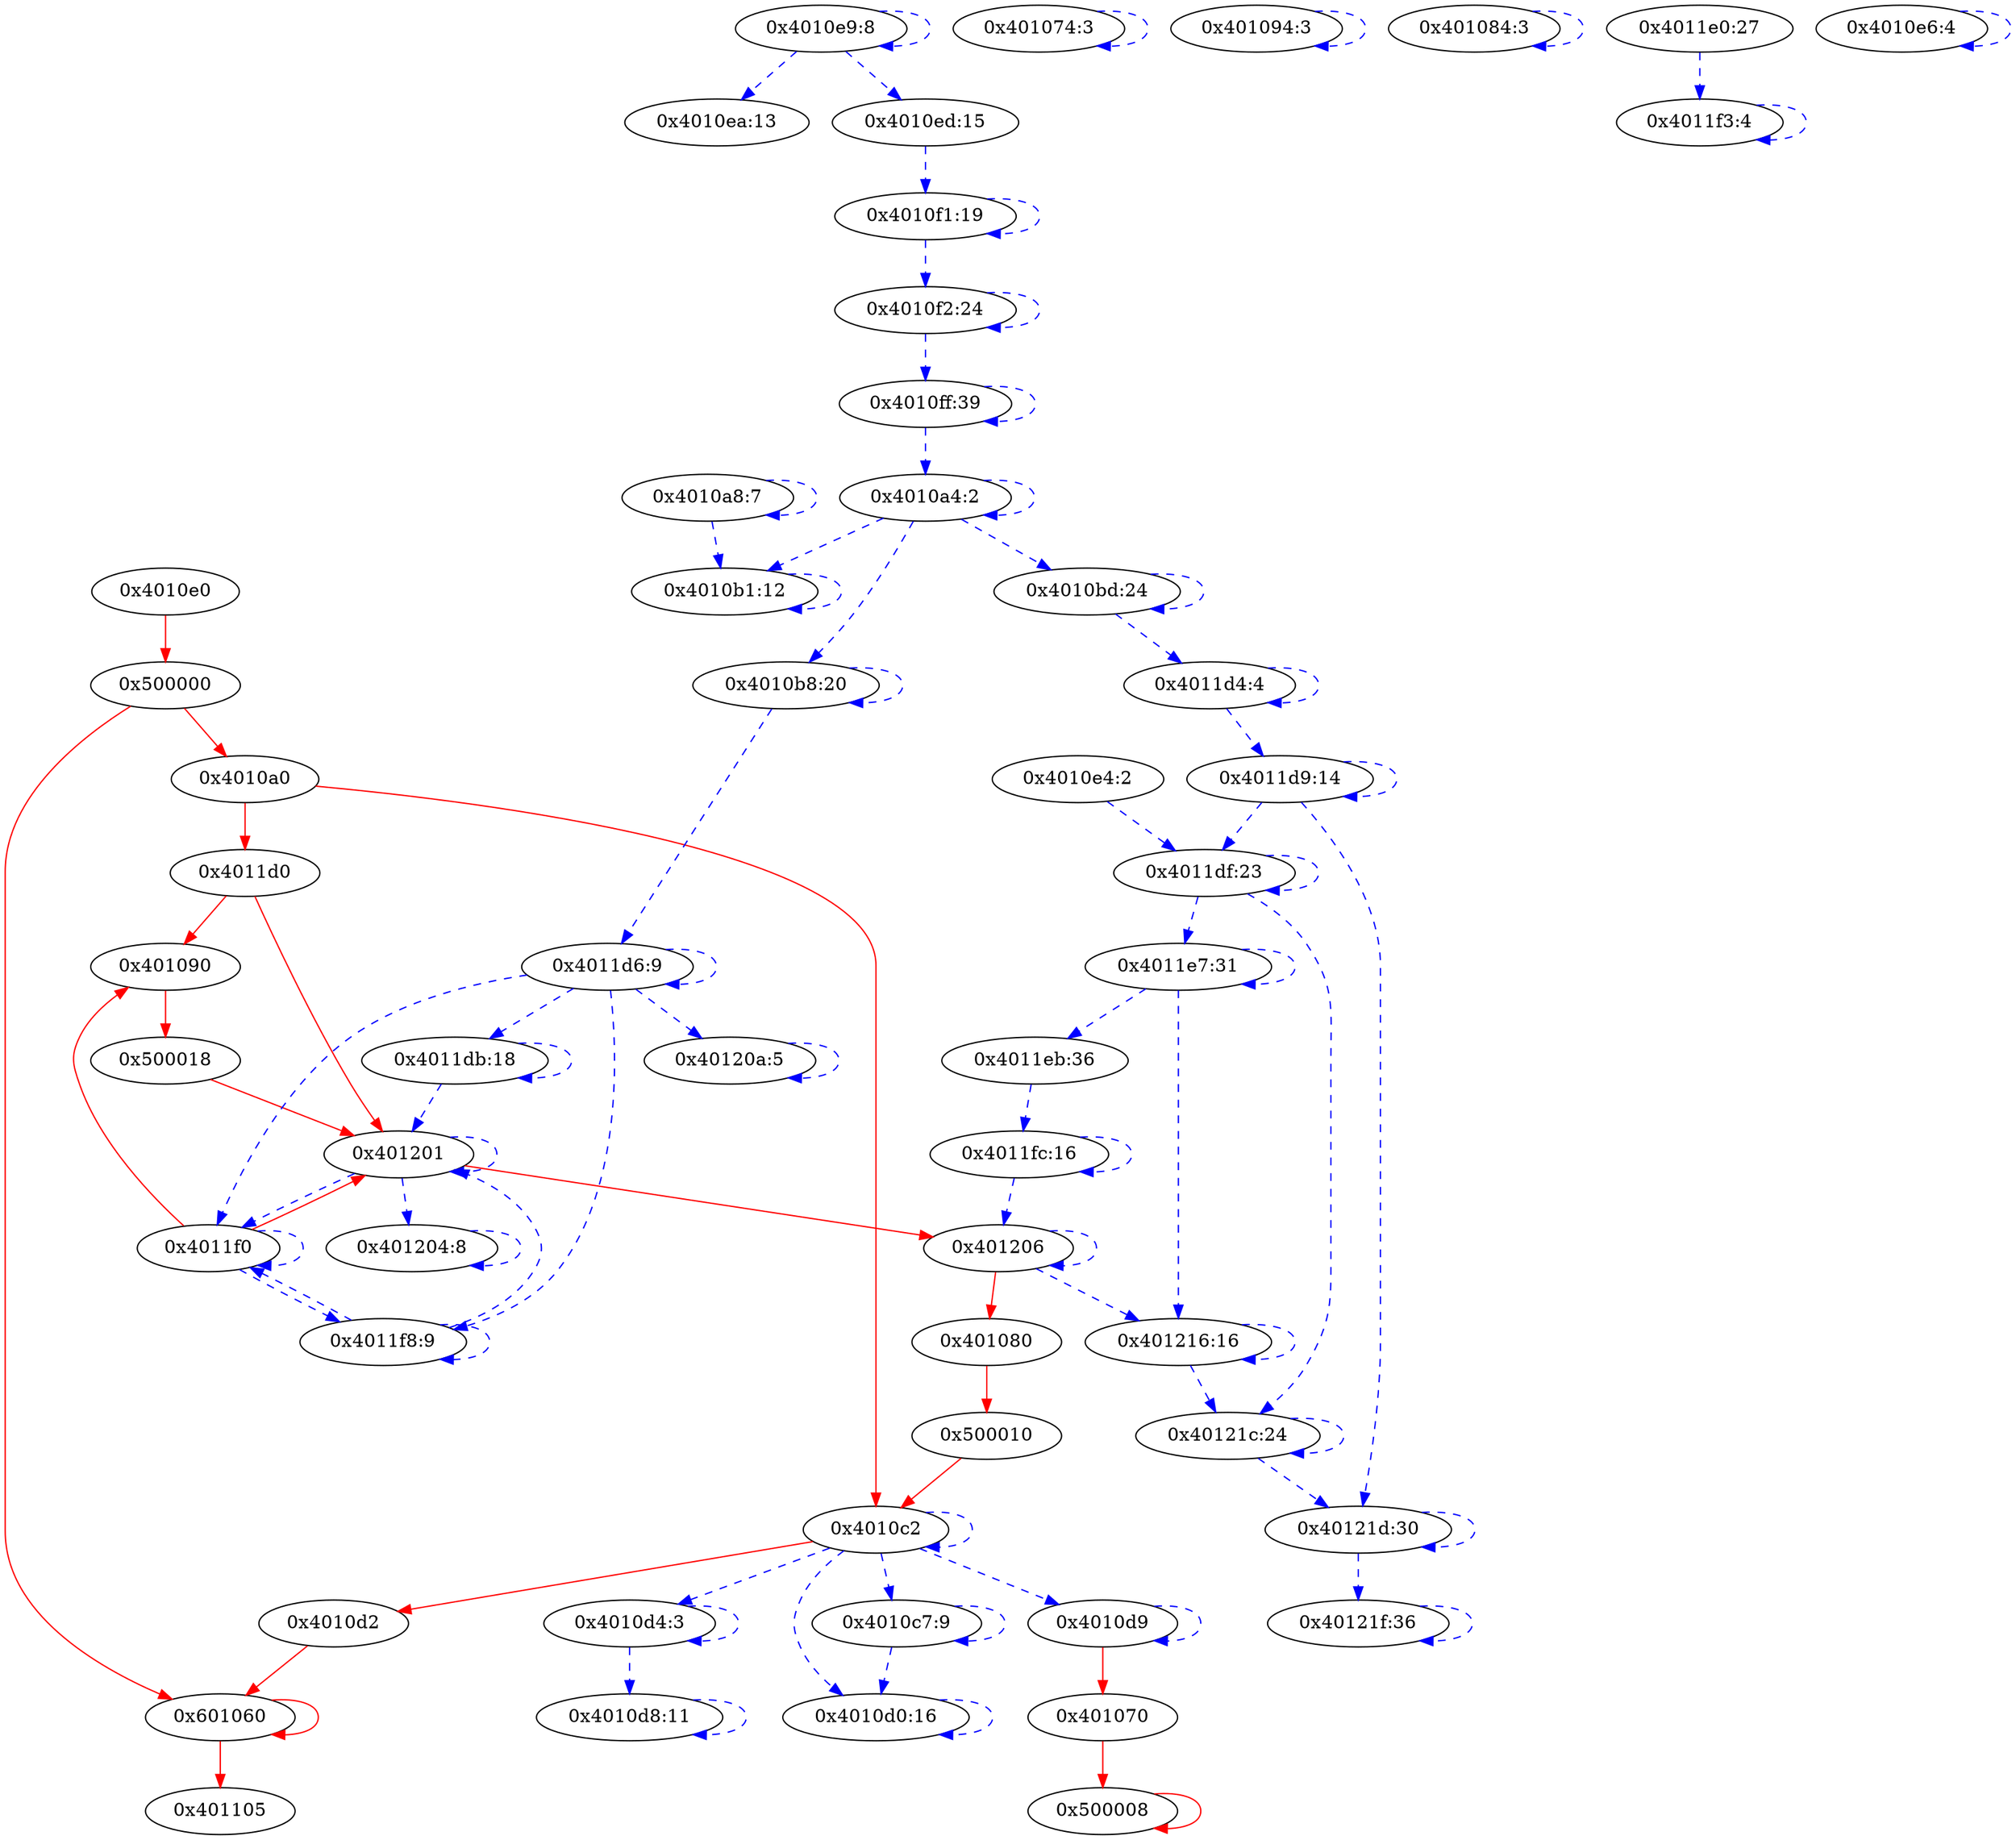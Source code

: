digraph {
"4010e0" [label="0x4010e0"];
500000 [label="0x500000"];
"4010a0" [label="0x4010a0"];
"4011d0" [label="0x4011d0"];
401090 [label="0x401090"];
500018 [label="0x500018"];
401201 [label="0x401201"];
"4011f0" [label="0x4011f0"];
401206 [label="0x401206"];
401080 [label="0x401080"];
500010 [label="0x500010"];
601060 [label="0x601060"];
"4010c2" [label="0x4010c2"];
"4010d2" [label="0x4010d2"];
"4010d9" [label="0x4010d9"];
401070 [label="0x401070"];
500008 [label="0x500008"];
401105 [label="0x401105"];
401074 [label="0x401074:3"];
401094 [label="0x401094:3"];
401084 [label="0x401084:3"];
"4011f8" [label="0x4011f8:9"];
"4011f3" [label="0x4011f3:4"];
"4011fc" [label="0x4011fc:16"];
401204 [label="0x401204:8"];
401216 [label="0x401216:16"];
"40120a" [label="0x40120a:5"];
"40121c" [label="0x40121c:24"];
"40121d" [label="0x40121d:30"];
"40121f" [label="0x40121f:36"];
"4010a4" [label="0x4010a4:2"];
"4010b1" [label="0x4010b1:12"];
"4010b8" [label="0x4010b8:20"];
"4010bd" [label="0x4010bd:24"];
"4010a8" [label="0x4010a8:7"];
"4011d6" [label="0x4011d6:9"];
"4011d4" [label="0x4011d4:4"];
"4011d9" [label="0x4011d9:14"];
"4011db" [label="0x4011db:18"];
"4011df" [label="0x4011df:23"];
"4011e7" [label="0x4011e7:31"];
"4011eb" [label="0x4011eb:36"];
"4010d4" [label="0x4010d4:3"];
"4010c7" [label="0x4010c7:9"];
"4010d0" [label="0x4010d0:16"];
"4010d8" [label="0x4010d8:11"];
"4011e0" [label="0x4011e0:27"];
"4010e6" [label="0x4010e6:4"];
"4010e9" [label="0x4010e9:8"];
"4010ea" [label="0x4010ea:13"];
"4010ed" [label="0x4010ed:15"];
"4010f1" [label="0x4010f1:19"];
"4010f2" [label="0x4010f2:24"];
"4010ff" [label="0x4010ff:39"];
"4010e4" [label="0x4010e4:2"];
"4010e0" -> 500000 [type=control, color=red, style=solid];
500000 -> "4010a0" [type=control, color=red, style=solid];
500000 -> 601060 [type=control, color=red, style=solid];
"4010a0" -> "4011d0" [type=control, color=red, style=solid];
"4010a0" -> "4010c2" [type=control, color=red, style=solid];
"4011d0" -> 401090 [type=control, color=red, style=solid];
"4011d0" -> 401201 [type=control, color=red, style=solid];
401090 -> 500018 [type=control, color=red, style=solid];
500018 -> 401201 [type=control, color=red, style=solid];
401201 -> "4011f0" [type=data, color=blue, style=dashed];
401201 -> 401206 [type=control, color=red, style=solid];
401201 -> 401201 [type=data, color=blue, style=dashed];
401201 -> 401204 [type=data, color=blue, style=dashed];
"4011f0" -> 401090 [type=control, color=red, style=solid];
"4011f0" -> 401201 [type=control, color=red, style=solid];
"4011f0" -> "4011f0" [type=data, color=blue, style=dashed];
"4011f0" -> "4011f8" [type=data, color=blue, style=dashed];
401206 -> 401080 [type=control, color=red, style=solid];
401206 -> 401206 [type=data, color=blue, style=dashed];
401206 -> 401216 [type=data, color=blue, style=dashed];
401080 -> 500010 [type=control, color=red, style=solid];
500010 -> "4010c2" [type=control, color=red, style=solid];
601060 -> 601060 [type=control, color=red, style=solid];
601060 -> 401105 [type=control, color=red, style=solid];
"4010c2" -> "4010d2" [type=control, color=red, style=solid];
"4010c2" -> "4010d9" [type=data, color=blue, style=dashed];
"4010c2" -> "4010c2" [type=data, color=blue, style=dashed];
"4010c2" -> "4010d4" [type=data, color=blue, style=dashed];
"4010c2" -> "4010c7" [type=data, color=blue, style=dashed];
"4010c2" -> "4010d0" [type=data, color=blue, style=dashed];
"4010d2" -> 601060 [type=control, color=red, style=solid];
"4010d9" -> 401070 [type=control, color=red, style=solid];
"4010d9" -> "4010d9" [type=data, color=blue, style=dashed];
401070 -> 500008 [type=control, color=red, style=solid];
500008 -> 500008 [type=control, color=red, style=solid];
401074 -> 401074 [type=data, color=blue, style=dashed];
401094 -> 401094 [type=data, color=blue, style=dashed];
401084 -> 401084 [type=data, color=blue, style=dashed];
"4011f8" -> "4011f8" [type=data, color=blue, style=dashed];
"4011f8" -> 401201 [type=data, color=blue, style=dashed];
"4011f8" -> "4011f0" [type=data, color=blue, style=dashed];
"4011f3" -> "4011f3" [type=data, color=blue, style=dashed];
"4011fc" -> "4011fc" [type=data, color=blue, style=dashed];
"4011fc" -> 401206 [type=data, color=blue, style=dashed];
401204 -> 401204 [type=data, color=blue, style=dashed];
401216 -> 401216 [type=data, color=blue, style=dashed];
401216 -> "40121c" [type=data, color=blue, style=dashed];
"40120a" -> "40120a" [type=data, color=blue, style=dashed];
"40121c" -> "40121c" [type=data, color=blue, style=dashed];
"40121c" -> "40121d" [type=data, color=blue, style=dashed];
"40121d" -> "40121d" [type=data, color=blue, style=dashed];
"40121d" -> "40121f" [type=data, color=blue, style=dashed];
"40121f" -> "40121f" [type=data, color=blue, style=dashed];
"4010a4" -> "4010a4" [type=data, color=blue, style=dashed];
"4010a4" -> "4010b1" [type=data, color=blue, style=dashed];
"4010a4" -> "4010b8" [type=data, color=blue, style=dashed];
"4010a4" -> "4010bd" [type=data, color=blue, style=dashed];
"4010b1" -> "4010b1" [type=data, color=blue, style=dashed];
"4010b8" -> "4010b8" [type=data, color=blue, style=dashed];
"4010b8" -> "4011d6" [type=data, color=blue, style=dashed];
"4010bd" -> "4010bd" [type=data, color=blue, style=dashed];
"4010bd" -> "4011d4" [type=data, color=blue, style=dashed];
"4010a8" -> "4010a8" [type=data, color=blue, style=dashed];
"4010a8" -> "4010b1" [type=data, color=blue, style=dashed];
"4011d6" -> "4011d6" [type=data, color=blue, style=dashed];
"4011d6" -> "4011db" [type=data, color=blue, style=dashed];
"4011d6" -> "4011f0" [type=data, color=blue, style=dashed];
"4011d6" -> "4011f8" [type=data, color=blue, style=dashed];
"4011d6" -> "40120a" [type=data, color=blue, style=dashed];
"4011d4" -> "4011d4" [type=data, color=blue, style=dashed];
"4011d4" -> "4011d9" [type=data, color=blue, style=dashed];
"4011d9" -> "4011d9" [type=data, color=blue, style=dashed];
"4011d9" -> "4011df" [type=data, color=blue, style=dashed];
"4011d9" -> "40121d" [type=data, color=blue, style=dashed];
"4011db" -> "4011db" [type=data, color=blue, style=dashed];
"4011db" -> 401201 [type=data, color=blue, style=dashed];
"4011df" -> "4011df" [type=data, color=blue, style=dashed];
"4011df" -> "4011e7" [type=data, color=blue, style=dashed];
"4011df" -> "40121c" [type=data, color=blue, style=dashed];
"4011e7" -> "4011e7" [type=data, color=blue, style=dashed];
"4011e7" -> "4011eb" [type=data, color=blue, style=dashed];
"4011e7" -> 401216 [type=data, color=blue, style=dashed];
"4011eb" -> "4011fc" [type=data, color=blue, style=dashed];
"4010d4" -> "4010d4" [type=data, color=blue, style=dashed];
"4010d4" -> "4010d8" [type=data, color=blue, style=dashed];
"4010c7" -> "4010c7" [type=data, color=blue, style=dashed];
"4010c7" -> "4010d0" [type=data, color=blue, style=dashed];
"4010d0" -> "4010d0" [type=data, color=blue, style=dashed];
"4010d8" -> "4010d8" [type=data, color=blue, style=dashed];
"4011e0" -> "4011f3" [type=data, color=blue, style=dashed];
"4010e6" -> "4010e6" [type=data, color=blue, style=dashed];
"4010e9" -> "4010e9" [type=data, color=blue, style=dashed];
"4010e9" -> "4010ea" [type=data, color=blue, style=dashed];
"4010e9" -> "4010ed" [type=data, color=blue, style=dashed];
"4010ed" -> "4010f1" [type=data, color=blue, style=dashed];
"4010f1" -> "4010f1" [type=data, color=blue, style=dashed];
"4010f1" -> "4010f2" [type=data, color=blue, style=dashed];
"4010f2" -> "4010f2" [type=data, color=blue, style=dashed];
"4010f2" -> "4010ff" [type=data, color=blue, style=dashed];
"4010ff" -> "4010ff" [type=data, color=blue, style=dashed];
"4010ff" -> "4010a4" [type=data, color=blue, style=dashed];
"4010e4" -> "4011df" [type=data, color=blue, style=dashed];
}
